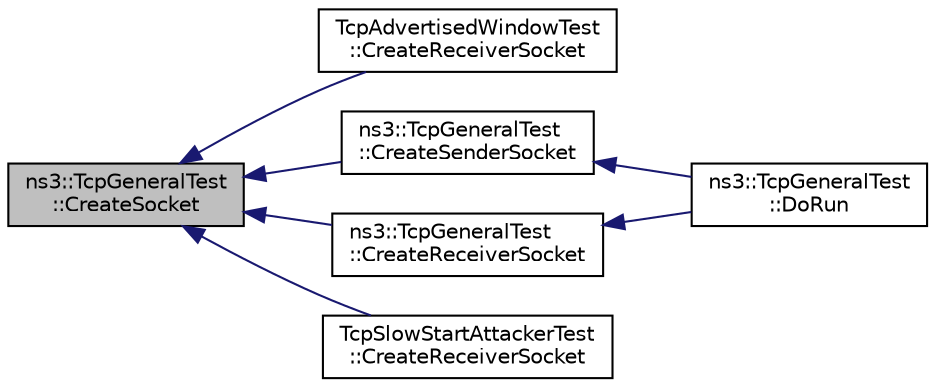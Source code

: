 digraph "ns3::TcpGeneralTest::CreateSocket"
{
  edge [fontname="Helvetica",fontsize="10",labelfontname="Helvetica",labelfontsize="10"];
  node [fontname="Helvetica",fontsize="10",shape=record];
  rankdir="LR";
  Node1 [label="ns3::TcpGeneralTest\l::CreateSocket",height=0.2,width=0.4,color="black", fillcolor="grey75", style="filled", fontcolor="black"];
  Node1 -> Node2 [dir="back",color="midnightblue",fontsize="10",style="solid"];
  Node2 [label="TcpAdvertisedWindowTest\l::CreateReceiverSocket",height=0.2,width=0.4,color="black", fillcolor="white", style="filled",URL="$d2/dd3/classTcpAdvertisedWindowTest.html#a322099457f41afb575f67f795001e54a",tooltip="Create and install the socket to install on the receiver. "];
  Node1 -> Node3 [dir="back",color="midnightblue",fontsize="10",style="solid"];
  Node3 [label="ns3::TcpGeneralTest\l::CreateSenderSocket",height=0.2,width=0.4,color="black", fillcolor="white", style="filled",URL="$d2/dfd/classns3_1_1TcpGeneralTest.html#a0476c37d8a08b42d42f6ea2634eece70",tooltip="Create and install the socket to install on the sender. "];
  Node3 -> Node4 [dir="back",color="midnightblue",fontsize="10",style="solid"];
  Node4 [label="ns3::TcpGeneralTest\l::DoRun",height=0.2,width=0.4,color="black", fillcolor="white", style="filled",URL="$d2/dfd/classns3_1_1TcpGeneralTest.html#a79f00453e60b95fcf8d22757593f5ed3",tooltip="Execute the tcp test. "];
  Node1 -> Node5 [dir="back",color="midnightblue",fontsize="10",style="solid"];
  Node5 [label="ns3::TcpGeneralTest\l::CreateReceiverSocket",height=0.2,width=0.4,color="black", fillcolor="white", style="filled",URL="$d2/dfd/classns3_1_1TcpGeneralTest.html#a5f2bfe5673d80704ec6608badf7c1c6e",tooltip="Create and install the socket to install on the receiver. "];
  Node5 -> Node4 [dir="back",color="midnightblue",fontsize="10",style="solid"];
  Node1 -> Node6 [dir="back",color="midnightblue",fontsize="10",style="solid"];
  Node6 [label="TcpSlowStartAttackerTest\l::CreateReceiverSocket",height=0.2,width=0.4,color="black", fillcolor="white", style="filled",URL="$da/da1/classTcpSlowStartAttackerTest.html#aa28e6324b43d534fd907e7b421bb850d",tooltip="Create and install the socket to install on the receiver. "];
}
